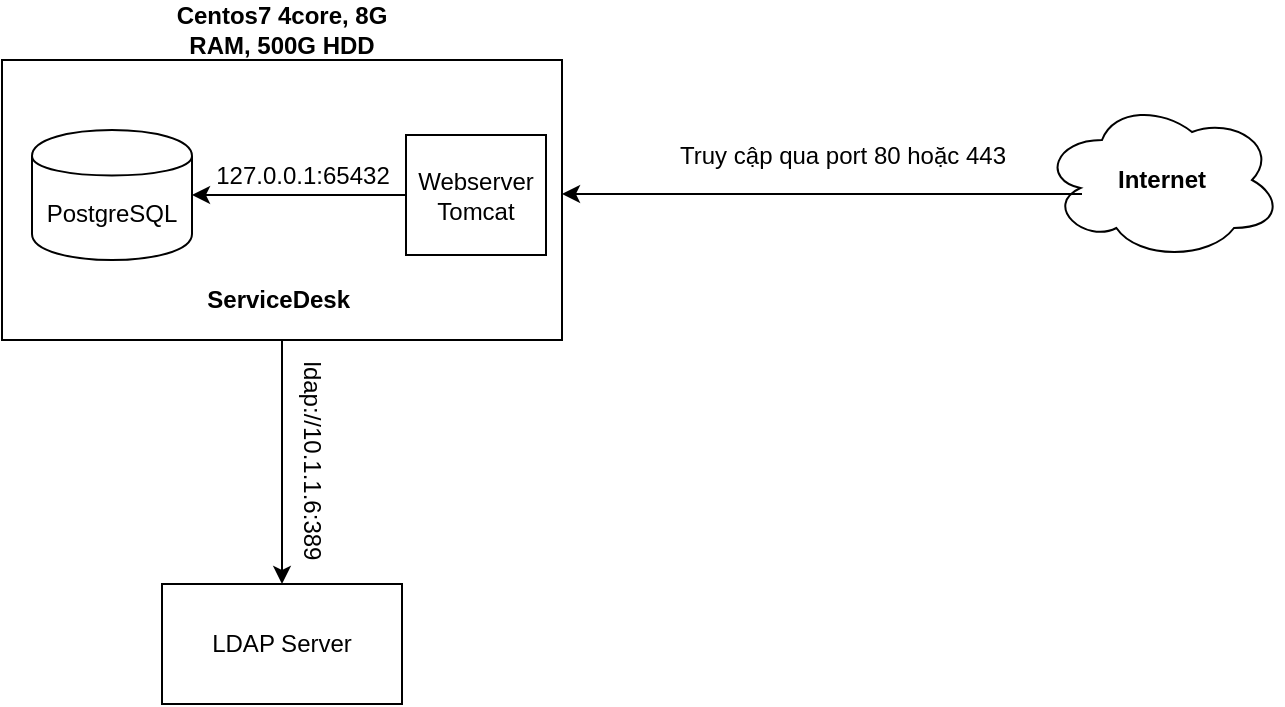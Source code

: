 <mxfile version="12.4.3" type="github" pages="1"><diagram id="Lj5r9lHAlF1HWDrXUqYQ" name="Page-1"><mxGraphModel dx="885" dy="438" grid="1" gridSize="10" guides="1" tooltips="1" connect="1" arrows="1" fold="1" page="1" pageScale="1" pageWidth="827" pageHeight="1169" math="0" shadow="0"><root><mxCell id="0"/><mxCell id="1" parent="0"/><mxCell id="lpgwJhZnIx9bsdx7FTx8-20" style="edgeStyle=orthogonalEdgeStyle;rounded=0;orthogonalLoop=1;jettySize=auto;html=1;entryX=0.5;entryY=0;entryDx=0;entryDy=0;" edge="1" parent="1" source="lpgwJhZnIx9bsdx7FTx8-13" target="lpgwJhZnIx9bsdx7FTx8-14"><mxGeometry relative="1" as="geometry"/></mxCell><mxCell id="lpgwJhZnIx9bsdx7FTx8-13" value="" style="rounded=0;whiteSpace=wrap;html=1;" vertex="1" parent="1"><mxGeometry x="120" y="250" width="280" height="140" as="geometry"/></mxCell><mxCell id="lpgwJhZnIx9bsdx7FTx8-3" value="PostgreSQL" style="shape=cylinder;whiteSpace=wrap;html=1;boundedLbl=1;backgroundOutline=1;" vertex="1" parent="1"><mxGeometry x="135" y="285" width="80" height="65" as="geometry"/></mxCell><mxCell id="lpgwJhZnIx9bsdx7FTx8-17" style="edgeStyle=orthogonalEdgeStyle;rounded=0;orthogonalLoop=1;jettySize=auto;html=1;entryX=1;entryY=0.5;entryDx=0;entryDy=0;" edge="1" parent="1" source="lpgwJhZnIx9bsdx7FTx8-4" target="lpgwJhZnIx9bsdx7FTx8-3"><mxGeometry relative="1" as="geometry"/></mxCell><mxCell id="lpgwJhZnIx9bsdx7FTx8-18" value="127.0.0.1:65432" style="text;html=1;align=center;verticalAlign=middle;resizable=0;points=[];;labelBackgroundColor=#ffffff;" vertex="1" connectable="0" parent="lpgwJhZnIx9bsdx7FTx8-17"><mxGeometry x="0.147" relative="1" as="geometry"><mxPoint x="9.33" y="-10.17" as="offset"/></mxGeometry></mxCell><mxCell id="lpgwJhZnIx9bsdx7FTx8-4" value="Webserver&lt;br&gt;Tomcat" style="rounded=0;whiteSpace=wrap;html=1;" vertex="1" parent="1"><mxGeometry x="322" y="287.5" width="70" height="60" as="geometry"/></mxCell><mxCell id="lpgwJhZnIx9bsdx7FTx8-8" value="&lt;b&gt;Centos7 4core, 8G RAM, 500G HDD&lt;/b&gt;" style="text;html=1;strokeColor=none;fillColor=none;align=center;verticalAlign=middle;whiteSpace=wrap;rounded=0;" vertex="1" parent="1"><mxGeometry x="190" y="220" width="140" height="30" as="geometry"/></mxCell><mxCell id="lpgwJhZnIx9bsdx7FTx8-10" value="&lt;b&gt;Internet&lt;/b&gt;" style="ellipse;shape=cloud;whiteSpace=wrap;html=1;" vertex="1" parent="1"><mxGeometry x="640" y="270" width="120" height="80" as="geometry"/></mxCell><mxCell id="lpgwJhZnIx9bsdx7FTx8-11" value="" style="endArrow=classic;html=1;" edge="1" parent="1"><mxGeometry width="50" height="50" relative="1" as="geometry"><mxPoint x="660" y="317" as="sourcePoint"/><mxPoint x="400" y="317" as="targetPoint"/></mxGeometry></mxCell><mxCell id="lpgwJhZnIx9bsdx7FTx8-12" value="Truy cập qua port 80 hoặc 443" style="text;html=1;align=center;verticalAlign=middle;resizable=0;points=[];;autosize=1;" vertex="1" parent="1"><mxGeometry x="450" y="287.5" width="180" height="20" as="geometry"/></mxCell><mxCell id="lpgwJhZnIx9bsdx7FTx8-14" value="LDAP Server" style="rounded=0;whiteSpace=wrap;html=1;" vertex="1" parent="1"><mxGeometry x="200" y="512" width="120" height="60" as="geometry"/></mxCell><mxCell id="lpgwJhZnIx9bsdx7FTx8-19" value="&lt;b&gt;ServiceDesk&amp;nbsp;&lt;/b&gt;" style="text;html=1;strokeColor=none;fillColor=none;align=center;verticalAlign=middle;whiteSpace=wrap;rounded=0;" vertex="1" parent="1"><mxGeometry x="240" y="360" width="40" height="20" as="geometry"/></mxCell><mxCell id="lpgwJhZnIx9bsdx7FTx8-22" value="ldap://10.1.1.6:389" style="text;html=1;align=center;verticalAlign=middle;resizable=0;points=[];;autosize=1;rotation=90;" vertex="1" parent="1"><mxGeometry x="215" y="440" width="120" height="20" as="geometry"/></mxCell></root></mxGraphModel></diagram></mxfile>
